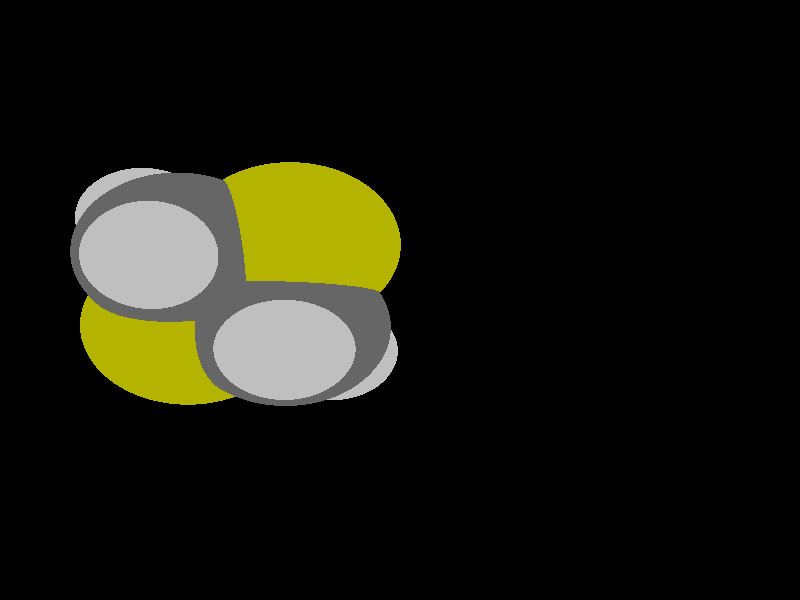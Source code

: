 global_settings {
	ambient_light rgb <0.200000002980232, 0.200000002980232, 0.200000002980232>
	max_trace_level 15
}

background { color rgb <0,0,0> }

camera {
	perspective
	location <-9.29756690064643, -2.99812666193786, 17.4255007658417>
	angle 40
	up <0.566708717137058, -0.808961186237315, -0.156278690429585>
	right <-0.823918215190544, -0.556405335648011, -0.107572659814907> * 1
	direction <6.78092874653212e-05, 0.189723223733787, -0.981837610696372> }

light_source {
	<-24.3241454418555, -111.297236638118, 72.8673133244114>
	color rgb <1, 1, 1>
	fade_distance 185.322377485825
	fade_power 0
	spotlight
	area_light <20, 0, 0>, <0, 0, 20>, 20, 20
	circular
	orient
	point_at <24.3241454418555, 111.297236638118, -72.8673133244114>
}

light_source {
	<97.8376673065353, -2.43577852545434, -47.6515498218901>
	color rgb <0.300000011920929, 0.300000011920929, 0.300000011920929> shadowless
	fade_distance 185.322377485825
	fade_power 0
	parallel
	point_at <-97.8376673065353, 2.43577852545434, 47.6515498218901>
}

#default {
	finish {ambient 0.5 diffuse 1 specular 0.2 roughness .01 metallic 1}
}

union {
cylinder {
	<-6.68282649731695, 2.96105770932221, -0.403306597755037>, 	<-6.20641575995823, 2.1713811144029, -0.0408151916369403>, 0.075
	pigment { rgbt <0.699999988079071, 0.699999988079071, 0, 0> }
}
cylinder {
	<-6.20641575995823, 2.1713811144029, -0.0408151916369403>, 	<-5.80529327401733, 1.50649887308417, 0.264390889066523>, 0.075
	pigment { rgbt <0.400000005960464, 0.400000005960464, 0.400000005960464, 0> }
}
cylinder {
	<-6.68282649731695, 2.96105770932221, -0.403306597755037>, 	<-7.45804984370991, 2.39915050400362, -0.147874824943054>, 0.075
	pigment { rgbt <0.699999988079071, 0.699999988079071, 0, 0> }
}
cylinder {
	<-7.45804984370991, 2.39915050400362, -0.147874824943054>, 	<-8.11076291560363, 1.92604274762704, 0.067190495092932>, 0.075
	pigment { rgbt <0.400000005960464, 0.400000005960464, 0.400000005960464, 0> }
}
cylinder {
	<-5.80529327401733, 1.50649887308417, 0.264390889066523>, 	<-6.41372596226536, 1.02873524972374, -0.0481310770600094>, 0.075
	pigment { rgbt <0.400000005960464, 0.400000005960464, 0.400000005960464, 0> }
}
cylinder {
	<-6.41372596226536, 1.02873524972374, -0.0481310770600094>, 	<-7.13635776626774, 0.461298299500387, -0.41931151580778>, 0.075
	pigment { rgbt <0.699999988079071, 0.699999988079071, 0, 0> }
}
cylinder {
	<-7.13635776626774, 0.461298299500387, -0.41931151580778>, 	<-7.66536004601704, 1.25650463932446, -0.155190710366123>, 0.075
	pigment { rgbt <0.699999988079071, 0.699999988079071, 0, 0> }
}
cylinder {
	<-7.66536004601704, 1.25650463932446, -0.155190710366123>, 	<-8.11076291560363, 1.92604274762704, 0.067190495092932>, 0.075
	pigment { rgbt <0.400000005960464, 0.400000005960464, 0.400000005960464, 0> }
}
cylinder {
	<-5.80529327401733, 1.50649887308417, 0.264390889066523>, 	<-5.75421219652361, 1.49296345167105, 0.93096294604843>, 0.075
	pigment { rgbt <0.400000005960464, 0.400000005960464, 0.400000005960464, 0> }
}
cylinder {
	<-5.75421219652361, 1.49296345167105, 0.93096294604843>, 	<-5.721694571365, 1.48434695841228, 1.35529503443883>, 0.075
	pigment { rgbt <0.75, 0.75, 0.75, 0> }
}
cylinder {
	<-5.80529327401733, 1.50649887308417, 0.264390889066523>, 	<-5.20212442947629, 1.39877022107215, -0.00179103500042988>, 0.075
	pigment { rgbt <0.400000005960464, 0.400000005960464, 0.400000005960464, 0> }
}
cylinder {
	<-5.20212442947629, 1.39877022107215, -0.00179103500042988>, 	<-4.81836025807347, 1.33022822449871, -0.171148398956603>, 0.075
	pigment { rgbt <0.75, 0.75, 0.75, 0> }
}
cylinder {
	<-8.11076291560363, 1.92604274762704, 0.067190495092932>, 	<-8.6609703633663, 2.02820276634419, -0.297646494796348>, 0.075
	pigment { rgbt <0.400000005960464, 0.400000005960464, 0.400000005960464, 0> }
}
cylinder {
	<-8.6609703633663, 2.02820276634419, -0.297646494796348>, 	<-9.01103802220065, 2.09320173850317, -0.529772816288455>, 0.075
	pigment { rgbt <0.75, 0.75, 0.75, 0> }
}
cylinder {
	<-8.11076291560363, 1.92604274762704, 0.067190495092932>, 	<-8.27220899727066, 1.95118251247166, 0.715583852706788>, 0.075
	pigment { rgbt <0.400000005960464, 0.400000005960464, 0.400000005960464, 0> }
}
cylinder {
	<-8.27220899727066, 1.95118251247166, 0.715583852706788>, 	<-8.37498371199003, 1.96718619700422, 1.12834359061194>, 0.075
	pigment { rgbt <0.75, 0.75, 0.75, 0> }
}
sphere {
	<-6.68282649731695, 2.96105770932221, -0.403306597755037>, 0.567
	pigment { rgbt <0.699999988079071, 0.699999988079071, 0,0> }
}
sphere {
	<-5.80529327401733, 1.50649887308417, 0.264390889066523>, 0.4104
	pigment { rgbt <0.400000005960464, 0.400000005960464, 0.400000005960464,0> }
}
sphere {
	<-7.13635776626774, 0.461298299500387, -0.41931151580778>, 0.567
	pigment { rgbt <0.699999988079071, 0.699999988079071, 0,0> }
}
sphere {
	<-8.11076291560363, 1.92604274762704, 0.067190495092932>, 0.4104
	pigment { rgbt <0.400000005960464, 0.400000005960464, 0.400000005960464,0> }
}
sphere {
	<-5.721694571365, 1.48434695841228, 1.35529503443883>, 0.1674
	pigment { rgbt <0.75, 0.75, 0.75,0> }
}
sphere {
	<-4.81836025807347, 1.33022822449871, -0.171148398956603>, 0.1674
	pigment { rgbt <0.75, 0.75, 0.75,0> }
}
sphere {
	<-9.01103802220065, 2.09320173850317, -0.529772816288455>, 0.1674
	pigment { rgbt <0.75, 0.75, 0.75,0> }
}
sphere {
	<-8.37498371199003, 1.96718619700422, 1.12834359061194>, 0.1674
	pigment { rgbt <0.75, 0.75, 0.75,0> }
}
}
merge {
}
union {
}
merge {
sphere {
	<-6.68282649731695, 2.96105770932221, -0.403306597755037>, 1.79982
	pigment { rgbt <0, 0, 0,0> }
}
sphere {
	<-5.80529327401733, 1.50649887308417, 0.264390889066523>, 1.69983
	pigment { rgbt <0, 0, 0,0> }
}
sphere {
	<-7.13635776626774, 0.461298299500387, -0.41931151580778>, 1.79982
	pigment { rgbt <0, 0, 0,0> }
}
sphere {
	<-8.11076291560363, 1.92604274762704, 0.067190495092932>, 1.69983
	pigment { rgbt <0, 0, 0,0> }
}
sphere {
	<-5.721694571365, 1.48434695841228, 1.35529503443883>, 1.09989
	pigment { rgbt <0, 0, 0,0> }
}
sphere {
	<-4.81836025807347, 1.33022822449871, -0.171148398956603>, 1.09989
	pigment { rgbt <0, 0, 0,0> }
}
sphere {
	<-9.01103802220065, 2.09320173850317, -0.529772816288455>, 1.09989
	pigment { rgbt <0, 0, 0,0> }
}
sphere {
	<-8.37498371199003, 1.96718619700422, 1.12834359061194>, 1.09989
	pigment { rgbt <0, 0, 0,0> }
}
sphere {
	<-6.68282649731695, 2.96105770932221, -0.403306597755037>, 1.8
	pigment { rgbt <0.699999988079071, 0.699999988079071, 0,0.350000023841858> }
}
sphere {
	<-5.80529327401733, 1.50649887308417, 0.264390889066523>, 1.7
	pigment { rgbt <0.400000005960464, 0.400000005960464, 0.400000005960464,0.350000023841858> }
}
sphere {
	<-7.13635776626774, 0.461298299500387, -0.41931151580778>, 1.8
	pigment { rgbt <0.699999988079071, 0.699999988079071, 0,0.350000023841858> }
}
sphere {
	<-8.11076291560363, 1.92604274762704, 0.067190495092932>, 1.7
	pigment { rgbt <0.400000005960464, 0.400000005960464, 0.400000005960464,0.350000023841858> }
}
sphere {
	<-5.721694571365, 1.48434695841228, 1.35529503443883>, 1.1
	pigment { rgbt <0.75, 0.75, 0.75,0.350000023841858> }
}
sphere {
	<-4.81836025807347, 1.33022822449871, -0.171148398956603>, 1.1
	pigment { rgbt <0.75, 0.75, 0.75,0.350000023841858> }
}
sphere {
	<-9.01103802220065, 2.09320173850317, -0.529772816288455>, 1.1
	pigment { rgbt <0.75, 0.75, 0.75,0.350000023841858> }
}
sphere {
	<-8.37498371199003, 1.96718619700422, 1.12834359061194>, 1.1
	pigment { rgbt <0.75, 0.75, 0.75,0.350000023841858> }
}
}
